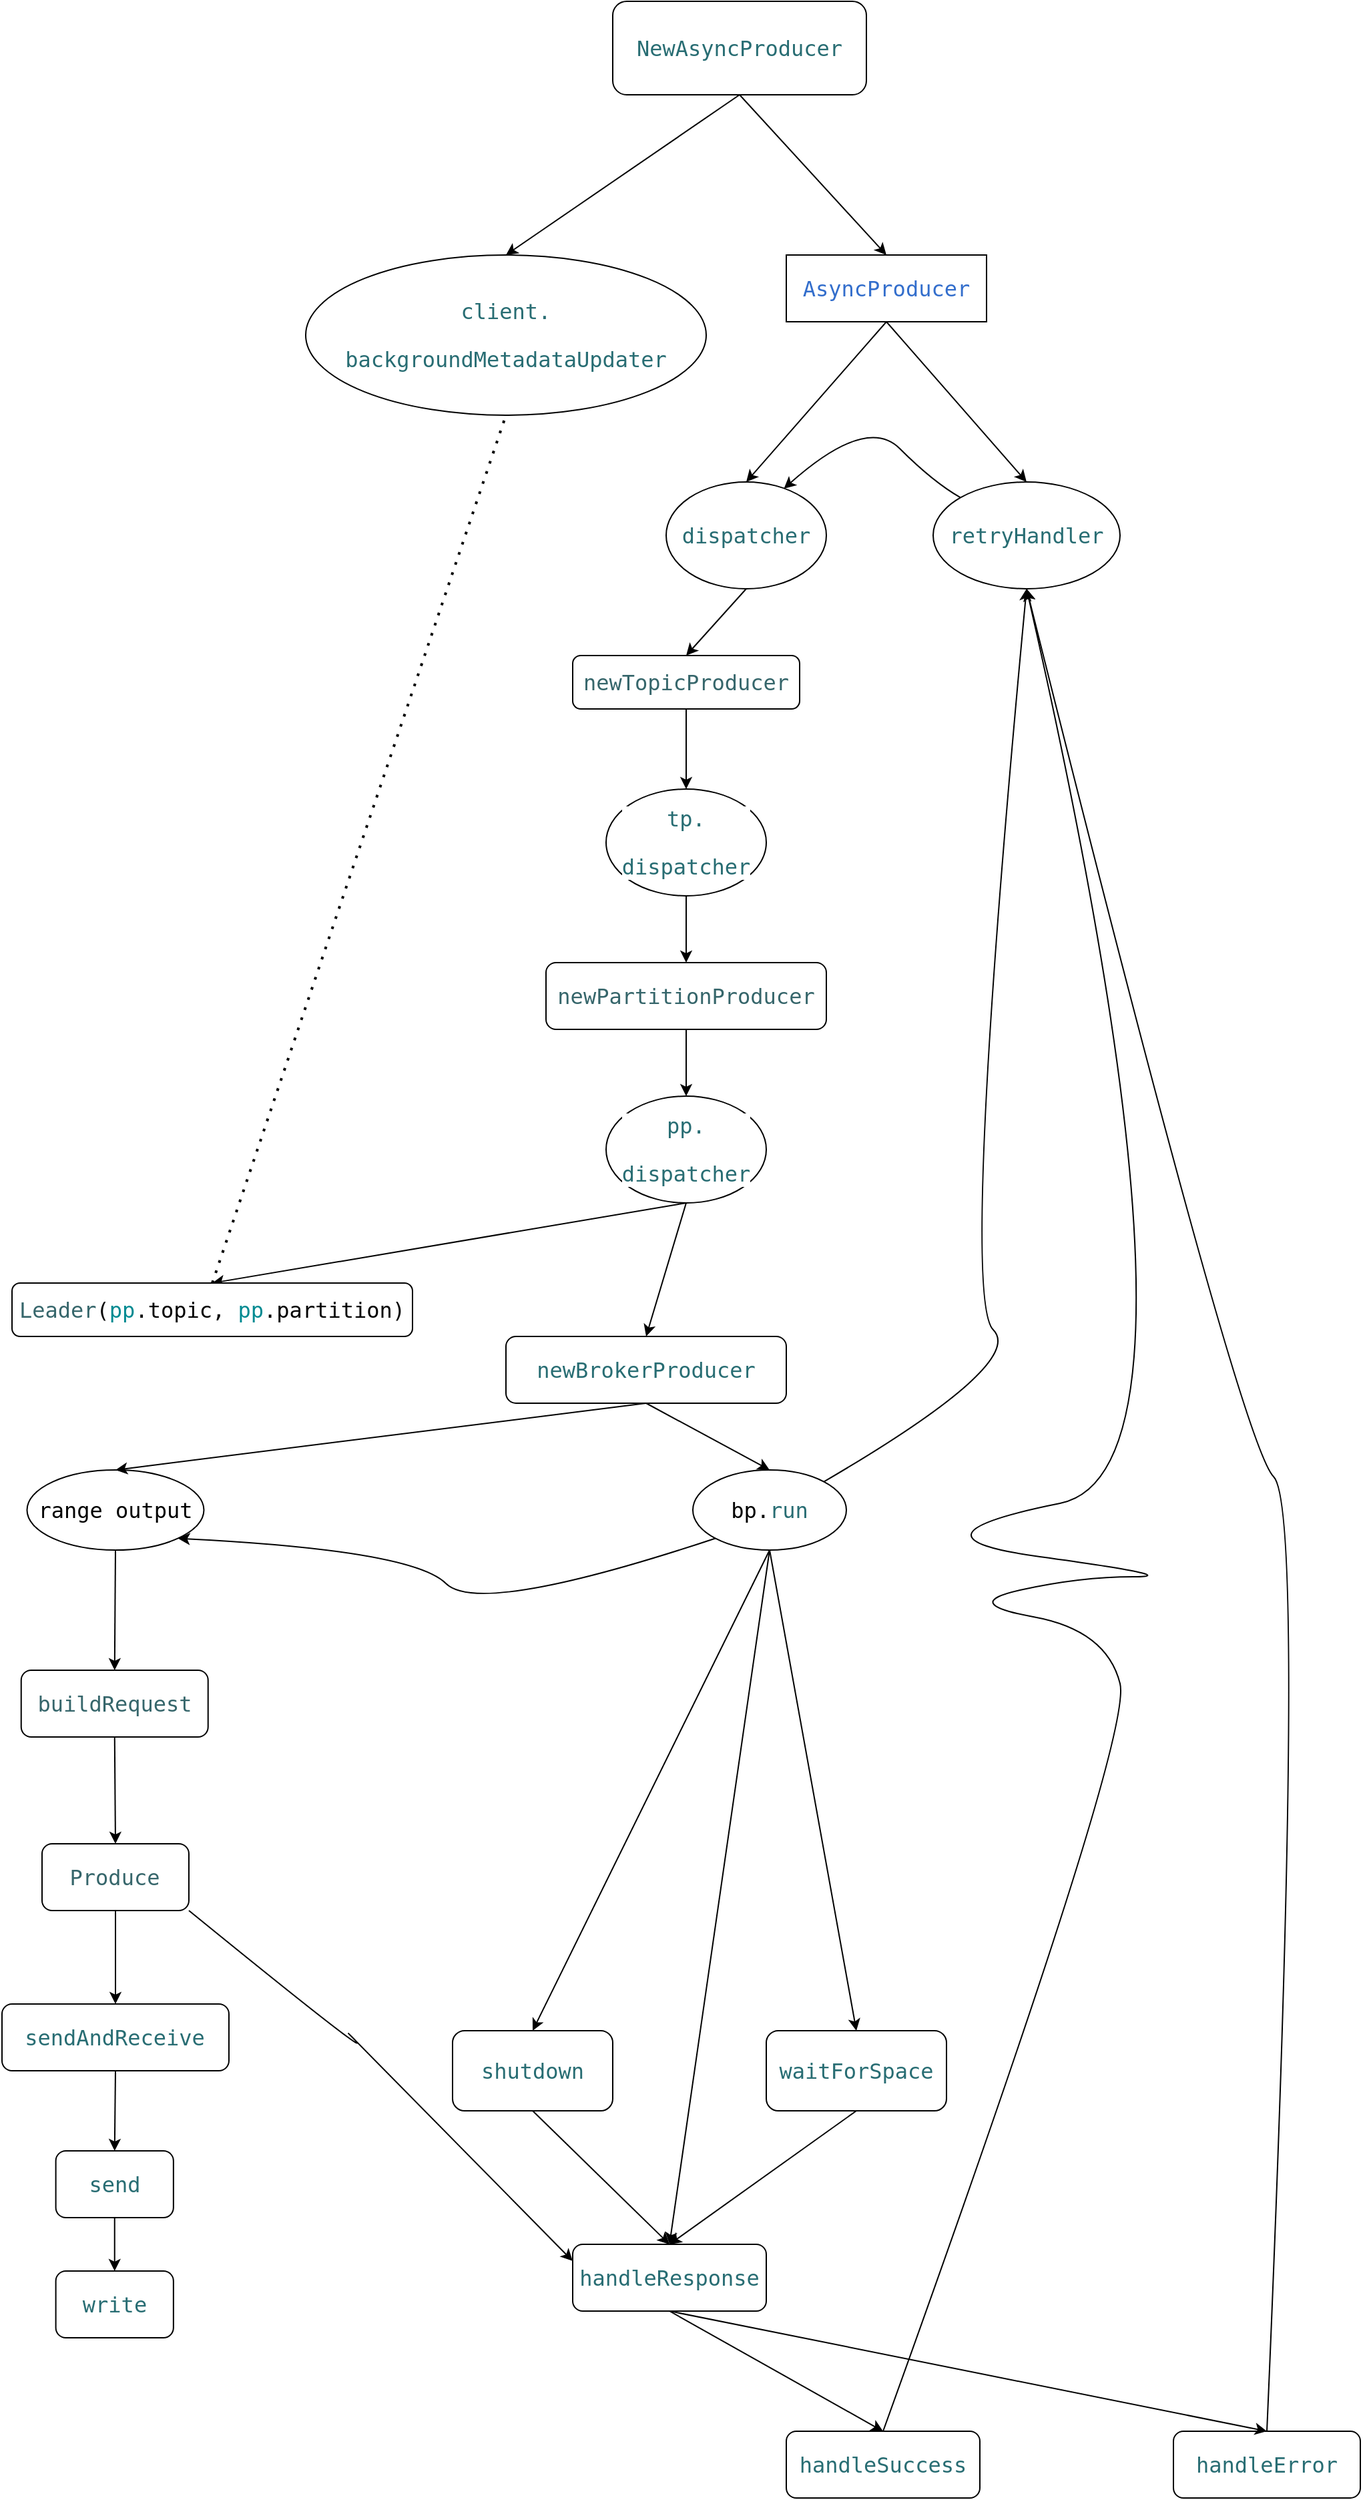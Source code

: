 <mxfile>
    <diagram id="D2zlMJdhEgF943jAQdoD" name="Page-1">
        <mxGraphModel dx="2470" dy="976" grid="1" gridSize="10" guides="1" tooltips="1" connect="1" arrows="1" fold="1" page="1" pageScale="1" pageWidth="850" pageHeight="1100" math="0" shadow="0">
            <root>
                <mxCell id="0"/>
                <mxCell id="1" parent="0"/>
                <mxCell id="2" value="&lt;pre style=&quot;background-color: #ffffff ; color: #080808 ; font-family: &amp;#34;fira code&amp;#34; , monospace ; font-size: 12.0pt&quot;&gt;&lt;span style=&quot;color: #336ecc&quot;&gt;AsyncProducer&lt;/span&gt;&lt;/pre&gt;" style="rounded=0;whiteSpace=wrap;html=1;" parent="1" vertex="1">
                    <mxGeometry x="370" y="270" width="150" height="50" as="geometry"/>
                </mxCell>
                <mxCell id="3" value="&lt;pre style=&quot;background-color: #ffffff ; color: #080808 ; font-family: &amp;#34;fira code&amp;#34; , monospace ; font-size: 12.0pt&quot;&gt;&lt;span style=&quot;color: #286d73&quot;&gt;client.&lt;/span&gt;&lt;/pre&gt;&lt;pre style=&quot;background-color: #ffffff ; color: #080808 ; font-family: &amp;#34;fira code&amp;#34; , monospace ; font-size: 12.0pt&quot;&gt;&lt;span style=&quot;color: #286d73&quot;&gt;backgroundMetadataUpdater&lt;/span&gt;&lt;/pre&gt;" style="ellipse;whiteSpace=wrap;html=1;fontSize=14;" parent="1" vertex="1">
                    <mxGeometry x="10" y="270" width="300" height="120" as="geometry"/>
                </mxCell>
                <mxCell id="4" value="&lt;pre style=&quot;background-color: #ffffff ; color: #080808 ; font-family: &amp;#34;fira code&amp;#34; , monospace ; font-size: 12.0pt&quot;&gt;&lt;span style=&quot;color: #286d73&quot;&gt;dispatcher&lt;/span&gt;&lt;/pre&gt;" style="ellipse;whiteSpace=wrap;html=1;fontSize=14;" parent="1" vertex="1">
                    <mxGeometry x="280" y="440" width="120" height="80" as="geometry"/>
                </mxCell>
                <mxCell id="5" value="&lt;pre style=&quot;background-color: #ffffff ; color: #080808 ; font-family: &amp;#34;fira code&amp;#34; , monospace ; font-size: 12.0pt&quot;&gt;&lt;span style=&quot;color: #286d73&quot;&gt;retryHandler&lt;/span&gt;&lt;/pre&gt;" style="ellipse;whiteSpace=wrap;html=1;fontSize=14;" parent="1" vertex="1">
                    <mxGeometry x="480" y="440" width="140" height="80" as="geometry"/>
                </mxCell>
                <mxCell id="6" value="" style="endArrow=classic;html=1;fontSize=14;entryX=0.5;entryY=0;entryDx=0;entryDy=0;exitX=0.5;exitY=1;exitDx=0;exitDy=0;" parent="1" source="2" target="4" edge="1">
                    <mxGeometry width="50" height="50" relative="1" as="geometry">
                        <mxPoint x="260" y="430" as="sourcePoint"/>
                        <mxPoint x="310" y="380" as="targetPoint"/>
                    </mxGeometry>
                </mxCell>
                <mxCell id="7" value="" style="endArrow=classic;html=1;fontSize=14;exitX=0.5;exitY=1;exitDx=0;exitDy=0;entryX=0.5;entryY=0;entryDx=0;entryDy=0;" parent="1" source="2" target="5" edge="1">
                    <mxGeometry width="50" height="50" relative="1" as="geometry">
                        <mxPoint x="470" y="420" as="sourcePoint"/>
                        <mxPoint x="520" y="370" as="targetPoint"/>
                    </mxGeometry>
                </mxCell>
                <mxCell id="8" value="&lt;pre style=&quot;background-color: #ffffff ; color: #080808 ; font-family: &amp;#34;fira code&amp;#34; , monospace ; font-size: 12.0pt&quot;&gt;&lt;span style=&quot;color: #286d73&quot;&gt;NewAsyncProducer&lt;/span&gt;&lt;/pre&gt;" style="rounded=1;whiteSpace=wrap;html=1;fontSize=14;" parent="1" vertex="1">
                    <mxGeometry x="240" y="80" width="190" height="70" as="geometry"/>
                </mxCell>
                <mxCell id="9" value="" style="endArrow=classic;html=1;fontSize=14;entryX=0.5;entryY=0;entryDx=0;entryDy=0;exitX=0.5;exitY=1;exitDx=0;exitDy=0;" parent="1" source="8" target="3" edge="1">
                    <mxGeometry width="50" height="50" relative="1" as="geometry">
                        <mxPoint x="270" y="230" as="sourcePoint"/>
                        <mxPoint x="320" y="180" as="targetPoint"/>
                    </mxGeometry>
                </mxCell>
                <mxCell id="10" value="" style="endArrow=classic;html=1;fontSize=14;exitX=0.5;exitY=1;exitDx=0;exitDy=0;entryX=0.5;entryY=0;entryDx=0;entryDy=0;" parent="1" source="8" target="2" edge="1">
                    <mxGeometry width="50" height="50" relative="1" as="geometry">
                        <mxPoint x="440" y="200" as="sourcePoint"/>
                        <mxPoint x="490" y="150" as="targetPoint"/>
                    </mxGeometry>
                </mxCell>
                <mxCell id="11" value="" style="curved=1;endArrow=classic;html=1;fontSize=14;entryX=0.735;entryY=0.063;entryDx=0;entryDy=0;entryPerimeter=0;exitX=0;exitY=0;exitDx=0;exitDy=0;" parent="1" source="5" target="4" edge="1">
                    <mxGeometry width="50" height="50" relative="1" as="geometry">
                        <mxPoint x="430" y="440" as="sourcePoint"/>
                        <mxPoint x="480" y="390" as="targetPoint"/>
                        <Array as="points">
                            <mxPoint x="480" y="440"/>
                            <mxPoint x="430" y="390"/>
                        </Array>
                    </mxGeometry>
                </mxCell>
                <mxCell id="13" value="&lt;pre style=&quot;background-color: #ffffff ; color: #080808 ; font-family: &amp;#34;fira code&amp;#34; , monospace ; font-size: 12.0pt&quot;&gt;&lt;span style=&quot;color: #36666b&quot;&gt;newTopicProducer&lt;/span&gt;&lt;/pre&gt;" style="rounded=1;whiteSpace=wrap;html=1;fontSize=14;" parent="1" vertex="1">
                    <mxGeometry x="210" y="570" width="170" height="40" as="geometry"/>
                </mxCell>
                <mxCell id="14" value="" style="endArrow=classic;html=1;fontSize=14;exitX=0.5;exitY=1;exitDx=0;exitDy=0;entryX=0.5;entryY=0;entryDx=0;entryDy=0;" parent="1" source="4" target="13" edge="1">
                    <mxGeometry width="50" height="50" relative="1" as="geometry">
                        <mxPoint x="130" y="550" as="sourcePoint"/>
                        <mxPoint x="180" y="500" as="targetPoint"/>
                    </mxGeometry>
                </mxCell>
                <mxCell id="15" value="&lt;pre style=&quot;background-color: #ffffff ; color: #080808 ; font-family: &amp;#34;fira code&amp;#34; , monospace ; font-size: 12.0pt&quot;&gt;&lt;span style=&quot;color: #286d73&quot;&gt;tp.&lt;/span&gt;&lt;/pre&gt;&lt;pre style=&quot;background-color: #ffffff ; color: #080808 ; font-family: &amp;#34;fira code&amp;#34; , monospace ; font-size: 12.0pt&quot;&gt;&lt;span style=&quot;color: #286d73&quot;&gt;dispatcher&lt;/span&gt;&lt;/pre&gt;" style="ellipse;whiteSpace=wrap;html=1;fontSize=14;" parent="1" vertex="1">
                    <mxGeometry x="235" y="670" width="120" height="80" as="geometry"/>
                </mxCell>
                <mxCell id="16" value="" style="endArrow=classic;html=1;fontSize=14;exitX=0.5;exitY=1;exitDx=0;exitDy=0;entryX=0.5;entryY=0;entryDx=0;entryDy=0;" parent="1" source="13" target="15" edge="1">
                    <mxGeometry width="50" height="50" relative="1" as="geometry">
                        <mxPoint x="50" y="750" as="sourcePoint"/>
                        <mxPoint x="100" y="700" as="targetPoint"/>
                    </mxGeometry>
                </mxCell>
                <mxCell id="17" value="&lt;pre style=&quot;background-color: #ffffff ; color: #080808 ; font-family: &amp;#34;fira code&amp;#34; , monospace ; font-size: 12.0pt&quot;&gt;&lt;pre style=&quot;font-family: &amp;#34;fira code&amp;#34; , monospace ; font-size: 12pt&quot;&gt;&lt;span style=&quot;color: #36666b&quot;&gt;newPartitionProducer&lt;/span&gt;&lt;/pre&gt;&lt;/pre&gt;" style="rounded=1;whiteSpace=wrap;html=1;fontSize=14;" parent="1" vertex="1">
                    <mxGeometry x="190" y="800" width="210" height="50" as="geometry"/>
                </mxCell>
                <mxCell id="18" value="&lt;pre style=&quot;background-color: #ffffff ; color: #080808 ; font-family: &amp;#34;fira code&amp;#34; , monospace ; font-size: 12.0pt&quot;&gt;&lt;span style=&quot;color: #286d73&quot;&gt;pp.&lt;/span&gt;&lt;/pre&gt;&lt;pre style=&quot;background-color: #ffffff ; color: #080808 ; font-family: &amp;#34;fira code&amp;#34; , monospace ; font-size: 12.0pt&quot;&gt;&lt;span style=&quot;color: #286d73&quot;&gt;dispatcher&lt;/span&gt;&lt;/pre&gt;" style="ellipse;whiteSpace=wrap;html=1;fontSize=14;" parent="1" vertex="1">
                    <mxGeometry x="235" y="900" width="120" height="80" as="geometry"/>
                </mxCell>
                <mxCell id="19" value="" style="endArrow=classic;html=1;fontSize=14;exitX=0.5;exitY=1;exitDx=0;exitDy=0;entryX=0.5;entryY=0;entryDx=0;entryDy=0;" parent="1" source="15" target="17" edge="1">
                    <mxGeometry width="50" height="50" relative="1" as="geometry">
                        <mxPoint x="100" y="770" as="sourcePoint"/>
                        <mxPoint x="150" y="720" as="targetPoint"/>
                    </mxGeometry>
                </mxCell>
                <mxCell id="20" value="" style="endArrow=classic;html=1;fontSize=14;exitX=0.5;exitY=1;exitDx=0;exitDy=0;entryX=0.5;entryY=0;entryDx=0;entryDy=0;" parent="1" source="17" target="18" edge="1">
                    <mxGeometry width="50" height="50" relative="1" as="geometry">
                        <mxPoint x="80" y="950" as="sourcePoint"/>
                        <mxPoint x="130" y="900" as="targetPoint"/>
                    </mxGeometry>
                </mxCell>
                <mxCell id="25" value="" style="endArrow=classic;html=1;fontSize=14;exitX=0.5;exitY=1;exitDx=0;exitDy=0;entryX=0.5;entryY=0;entryDx=0;entryDy=0;" parent="1" source="18" target="26" edge="1">
                    <mxGeometry width="50" height="50" relative="1" as="geometry">
                        <mxPoint x="150" y="980" as="sourcePoint"/>
                        <mxPoint x="297.5" y="1030" as="targetPoint"/>
                    </mxGeometry>
                </mxCell>
                <mxCell id="26" value="&lt;pre style=&quot;background-color: #ffffff ; color: #080808 ; font-family: &amp;#34;fira code&amp;#34; , monospace ; font-size: 12.0pt&quot;&gt;&lt;span style=&quot;color: #36666b&quot;&gt;Leader&lt;/span&gt;(&lt;span style=&quot;color: #008a91&quot;&gt;pp&lt;/span&gt;.&lt;span style=&quot;color: #000000&quot;&gt;topic&lt;/span&gt;, &lt;span style=&quot;color: #008a91&quot;&gt;pp&lt;/span&gt;.&lt;span style=&quot;color: #000000&quot;&gt;partition&lt;/span&gt;)&lt;/pre&gt;" style="rounded=1;whiteSpace=wrap;html=1;fontSize=14;" parent="1" vertex="1">
                    <mxGeometry x="-210" y="1040" width="300" height="40" as="geometry"/>
                </mxCell>
                <mxCell id="27" value="" style="endArrow=none;dashed=1;html=1;dashPattern=1 3;strokeWidth=2;fontSize=14;exitX=0.5;exitY=0;exitDx=0;exitDy=0;entryX=0.5;entryY=1;entryDx=0;entryDy=0;" parent="1" source="26" target="3" edge="1">
                    <mxGeometry width="50" height="50" relative="1" as="geometry">
                        <mxPoint x="20" y="990" as="sourcePoint"/>
                        <mxPoint x="70" y="940" as="targetPoint"/>
                    </mxGeometry>
                </mxCell>
                <mxCell id="28" value="&lt;pre style=&quot;background-color: #ffffff ; color: #080808 ; font-family: &amp;#34;fira code&amp;#34; , monospace ; font-size: 12.0pt&quot;&gt;&lt;pre style=&quot;font-family: &amp;#34;fira code&amp;#34; , monospace ; font-size: 12pt&quot;&gt;&lt;pre style=&quot;font-family: &amp;#34;fira code&amp;#34; , monospace ; font-size: 12pt&quot;&gt;&lt;span style=&quot;color: #286d73&quot;&gt;newBrokerProducer&lt;/span&gt;&lt;/pre&gt;&lt;/pre&gt;&lt;/pre&gt;" style="rounded=1;whiteSpace=wrap;html=1;fontSize=14;" parent="1" vertex="1">
                    <mxGeometry x="160" y="1080" width="210" height="50" as="geometry"/>
                </mxCell>
                <mxCell id="29" value="&lt;pre style=&quot;background-color: #ffffff ; color: #080808 ; font-family: &amp;#34;fira code&amp;#34; , monospace ; font-size: 12.0pt&quot;&gt;&lt;span style=&quot;color: #000000&quot;&gt;bp&lt;/span&gt;.&lt;span style=&quot;color: #286d73&quot;&gt;run&lt;/span&gt;&lt;/pre&gt;" style="ellipse;whiteSpace=wrap;html=1;fontSize=14;" parent="1" vertex="1">
                    <mxGeometry x="300" y="1180" width="115" height="60" as="geometry"/>
                </mxCell>
                <mxCell id="30" value="" style="endArrow=classic;html=1;fontSize=14;exitX=0.5;exitY=1;exitDx=0;exitDy=0;entryX=0.5;entryY=0;entryDx=0;entryDy=0;" parent="1" source="18" target="28" edge="1">
                    <mxGeometry width="50" height="50" relative="1" as="geometry">
                        <mxPoint x="400" y="1040" as="sourcePoint"/>
                        <mxPoint x="450" y="990" as="targetPoint"/>
                    </mxGeometry>
                </mxCell>
                <mxCell id="31" value="" style="endArrow=classic;html=1;fontSize=14;exitX=0.5;exitY=1;exitDx=0;exitDy=0;entryX=0.5;entryY=0;entryDx=0;entryDy=0;" parent="1" source="28" target="29" edge="1">
                    <mxGeometry width="50" height="50" relative="1" as="geometry">
                        <mxPoint x="270" y="1200" as="sourcePoint"/>
                        <mxPoint x="320" y="1150" as="targetPoint"/>
                    </mxGeometry>
                </mxCell>
                <mxCell id="32" value="&lt;pre style=&quot;background-color: rgb(255 , 255 , 255) ; font-family: &amp;#34;fira code&amp;#34; , monospace ; font-size: 12pt&quot;&gt;range output&lt;/pre&gt;" style="ellipse;whiteSpace=wrap;html=1;fontSize=14;" parent="1" vertex="1">
                    <mxGeometry x="-198.76" y="1180" width="132.5" height="60" as="geometry"/>
                </mxCell>
                <mxCell id="33" value="" style="endArrow=classic;html=1;fontSize=14;exitX=0.5;exitY=1;exitDx=0;exitDy=0;entryX=0.5;entryY=0;entryDx=0;entryDy=0;" parent="1" source="28" target="32" edge="1">
                    <mxGeometry width="50" height="50" relative="1" as="geometry">
                        <mxPoint x="460" y="1170" as="sourcePoint"/>
                        <mxPoint x="510" y="1120" as="targetPoint"/>
                    </mxGeometry>
                </mxCell>
                <mxCell id="34" value="&lt;pre style=&quot;background-color: #ffffff ; color: #080808 ; font-family: &amp;#34;fira code&amp;#34; , monospace ; font-size: 12.0pt&quot;&gt;&lt;pre style=&quot;font-family: &amp;#34;fira code&amp;#34; , monospace ; font-size: 12pt&quot;&gt;&lt;pre style=&quot;font-family: &amp;#34;fira code&amp;#34; , monospace ; font-size: 12pt&quot;&gt;&lt;pre style=&quot;font-family: &amp;#34;fira code&amp;#34; , monospace ; font-size: 12pt&quot;&gt;&lt;span style=&quot;color: #36666b&quot;&gt;buildRequest&lt;/span&gt;&lt;/pre&gt;&lt;/pre&gt;&lt;/pre&gt;&lt;/pre&gt;" style="rounded=1;whiteSpace=wrap;html=1;fontSize=14;" parent="1" vertex="1">
                    <mxGeometry x="-203.13" y="1330" width="140" height="50" as="geometry"/>
                </mxCell>
                <mxCell id="35" value="&lt;pre style=&quot;background-color: #ffffff ; color: #080808 ; font-family: &amp;#34;fira code&amp;#34; , monospace ; font-size: 12.0pt&quot;&gt;&lt;pre style=&quot;font-family: &amp;#34;fira code&amp;#34; , monospace ; font-size: 12pt&quot;&gt;&lt;pre style=&quot;font-family: &amp;#34;fira code&amp;#34; , monospace ; font-size: 12pt&quot;&gt;&lt;pre style=&quot;font-family: &amp;#34;fira code&amp;#34; , monospace ; font-size: 12pt&quot;&gt;&lt;pre style=&quot;font-family: &amp;#34;fira code&amp;#34; , monospace ; font-size: 12pt&quot;&gt;&lt;span style=&quot;color: #36666b&quot;&gt;Produce&lt;/span&gt;&lt;/pre&gt;&lt;/pre&gt;&lt;/pre&gt;&lt;/pre&gt;&lt;/pre&gt;" style="rounded=1;whiteSpace=wrap;html=1;fontSize=14;" parent="1" vertex="1">
                    <mxGeometry x="-187.51" y="1460" width="110" height="50" as="geometry"/>
                </mxCell>
                <mxCell id="36" value="" style="endArrow=classic;html=1;fontSize=14;exitX=0.5;exitY=1;exitDx=0;exitDy=0;entryX=0.5;entryY=0;entryDx=0;entryDy=0;" parent="1" source="34" target="35" edge="1">
                    <mxGeometry width="50" height="50" relative="1" as="geometry">
                        <mxPoint x="-186.26" y="1480" as="sourcePoint"/>
                        <mxPoint x="-136.26" y="1430" as="targetPoint"/>
                    </mxGeometry>
                </mxCell>
                <mxCell id="37" value="" style="endArrow=classic;html=1;fontSize=14;exitX=0.5;exitY=1;exitDx=0;exitDy=0;entryX=0.5;entryY=0;entryDx=0;entryDy=0;" parent="1" source="32" target="34" edge="1">
                    <mxGeometry width="50" height="50" relative="1" as="geometry">
                        <mxPoint x="-146.26" y="1370" as="sourcePoint"/>
                        <mxPoint x="-96.26" y="1320" as="targetPoint"/>
                    </mxGeometry>
                </mxCell>
                <mxCell id="38" value="" style="curved=1;endArrow=classic;html=1;fontSize=14;exitX=1;exitY=0;exitDx=0;exitDy=0;entryX=0.5;entryY=1;entryDx=0;entryDy=0;" parent="1" source="29" target="5" edge="1">
                    <mxGeometry width="50" height="50" relative="1" as="geometry">
                        <mxPoint x="500" y="1100" as="sourcePoint"/>
                        <mxPoint x="550" y="1050" as="targetPoint"/>
                        <Array as="points">
                            <mxPoint x="550" y="1100"/>
                            <mxPoint x="500" y="1050"/>
                        </Array>
                    </mxGeometry>
                </mxCell>
                <mxCell id="39" value="&lt;pre style=&quot;background-color: #ffffff ; color: #080808 ; font-family: &amp;#34;fira code&amp;#34; , monospace ; font-size: 12.0pt&quot;&gt;&lt;pre style=&quot;font-family: &amp;#34;fira code&amp;#34; , monospace ; font-size: 12pt&quot;&gt;&lt;pre style=&quot;font-family: &amp;#34;fira code&amp;#34; , monospace ; font-size: 12pt&quot;&gt;&lt;pre style=&quot;font-family: &amp;#34;fira code&amp;#34; , monospace ; font-size: 12pt&quot;&gt;&lt;span style=&quot;color: #286d73&quot;&gt;handleError&lt;/span&gt;&lt;/pre&gt;&lt;/pre&gt;&lt;/pre&gt;&lt;/pre&gt;" style="rounded=1;whiteSpace=wrap;html=1;fontSize=14;" parent="1" vertex="1">
                    <mxGeometry x="660" y="1900" width="140" height="50" as="geometry"/>
                </mxCell>
                <mxCell id="40" value="&lt;pre style=&quot;background-color: #ffffff ; color: #080808 ; font-family: &amp;#34;fira code&amp;#34; , monospace ; font-size: 12.0pt&quot;&gt;&lt;pre style=&quot;font-family: &amp;#34;fira code&amp;#34; , monospace ; font-size: 12pt&quot;&gt;&lt;pre style=&quot;font-family: &amp;#34;fira code&amp;#34; , monospace ; font-size: 12pt&quot;&gt;&lt;pre style=&quot;font-family: &amp;#34;fira code&amp;#34; , monospace ; font-size: 12pt&quot;&gt;&lt;span style=&quot;color: #286d73&quot;&gt;handleSuccess&lt;/span&gt;&lt;/pre&gt;&lt;/pre&gt;&lt;/pre&gt;&lt;/pre&gt;" style="rounded=1;whiteSpace=wrap;html=1;fontSize=14;" parent="1" vertex="1">
                    <mxGeometry x="370" y="1900" width="145" height="50" as="geometry"/>
                </mxCell>
                <mxCell id="41" value="" style="curved=1;endArrow=classic;html=1;fontSize=14;exitX=0.5;exitY=0;exitDx=0;exitDy=0;entryX=0.5;entryY=1;entryDx=0;entryDy=0;" parent="1" source="40" target="5" edge="1">
                    <mxGeometry width="50" height="50" relative="1" as="geometry">
                        <mxPoint x="450" y="1280" as="sourcePoint"/>
                        <mxPoint x="500" y="1230" as="targetPoint"/>
                        <Array as="points">
                            <mxPoint x="630" y="1380"/>
                            <mxPoint x="610" y="1300"/>
                            <mxPoint x="500" y="1280"/>
                            <mxPoint x="590" y="1260"/>
                            <mxPoint x="670" y="1260"/>
                            <mxPoint x="450" y="1230"/>
                            <mxPoint x="700" y="1180"/>
                        </Array>
                    </mxGeometry>
                </mxCell>
                <mxCell id="42" value="" style="curved=1;endArrow=classic;html=1;fontSize=14;entryX=0.5;entryY=1;entryDx=0;entryDy=0;exitX=0.5;exitY=0;exitDx=0;exitDy=0;" parent="1" source="39" target="5" edge="1">
                    <mxGeometry width="50" height="50" relative="1" as="geometry">
                        <mxPoint x="710" y="1210" as="sourcePoint"/>
                        <mxPoint x="760" y="1160" as="targetPoint"/>
                        <Array as="points">
                            <mxPoint x="760" y="1210"/>
                            <mxPoint x="710" y="1160"/>
                        </Array>
                    </mxGeometry>
                </mxCell>
                <mxCell id="43" value="&lt;pre style=&quot;background-color: #ffffff ; color: #080808 ; font-family: &amp;#34;fira code&amp;#34; , monospace ; font-size: 12.0pt&quot;&gt;&lt;pre style=&quot;font-family: &amp;#34;fira code&amp;#34; , monospace ; font-size: 12pt&quot;&gt;&lt;pre style=&quot;font-family: &amp;#34;fira code&amp;#34; , monospace ; font-size: 12pt&quot;&gt;&lt;pre style=&quot;font-family: &amp;#34;fira code&amp;#34; , monospace ; font-size: 12pt&quot;&gt;&lt;pre style=&quot;font-family: &amp;#34;fira code&amp;#34; , monospace ; font-size: 12pt&quot;&gt;&lt;span style=&quot;color: #286d73&quot;&gt;handleResponse&lt;/span&gt;&lt;/pre&gt;&lt;/pre&gt;&lt;/pre&gt;&lt;/pre&gt;&lt;/pre&gt;" style="rounded=1;whiteSpace=wrap;html=1;fontSize=14;" parent="1" vertex="1">
                    <mxGeometry x="210" y="1760" width="145" height="50" as="geometry"/>
                </mxCell>
                <mxCell id="44" value="" style="endArrow=classic;html=1;fontSize=14;entryX=0.5;entryY=0;entryDx=0;entryDy=0;exitX=0.5;exitY=1;exitDx=0;exitDy=0;" parent="1" source="43" target="40" edge="1">
                    <mxGeometry width="50" height="50" relative="1" as="geometry">
                        <mxPoint x="510" y="1280" as="sourcePoint"/>
                        <mxPoint x="560" y="1230" as="targetPoint"/>
                    </mxGeometry>
                </mxCell>
                <mxCell id="45" value="" style="endArrow=classic;html=1;fontSize=14;exitX=0.5;exitY=1;exitDx=0;exitDy=0;entryX=0.5;entryY=0;entryDx=0;entryDy=0;" parent="1" source="43" target="39" edge="1">
                    <mxGeometry width="50" height="50" relative="1" as="geometry">
                        <mxPoint x="630" y="1290" as="sourcePoint"/>
                        <mxPoint x="680" y="1240" as="targetPoint"/>
                    </mxGeometry>
                </mxCell>
                <mxCell id="46" value="" style="endArrow=classic;html=1;fontSize=14;exitX=0.5;exitY=1;exitDx=0;exitDy=0;entryX=0.5;entryY=0;entryDx=0;entryDy=0;" parent="1" source="29" target="43" edge="1">
                    <mxGeometry width="50" height="50" relative="1" as="geometry">
                        <mxPoint x="360" y="1350" as="sourcePoint"/>
                        <mxPoint x="410" y="1300" as="targetPoint"/>
                    </mxGeometry>
                </mxCell>
                <mxCell id="47" value="&lt;pre style=&quot;background-color: #ffffff ; color: #080808 ; font-family: &amp;#34;fira code&amp;#34; , monospace ; font-size: 12.0pt&quot;&gt;&lt;span style=&quot;color: #286d73&quot;&gt;shutdown&lt;/span&gt;&lt;/pre&gt;" style="rounded=1;whiteSpace=wrap;html=1;fontSize=14;" parent="1" vertex="1">
                    <mxGeometry x="120" y="1600" width="120" height="60" as="geometry"/>
                </mxCell>
                <mxCell id="48" value="" style="endArrow=classic;html=1;fontSize=14;entryX=0.5;entryY=0;entryDx=0;entryDy=0;exitX=0.5;exitY=1;exitDx=0;exitDy=0;" parent="1" source="29" target="47" edge="1">
                    <mxGeometry width="50" height="50" relative="1" as="geometry">
                        <mxPoint x="340" y="1420" as="sourcePoint"/>
                        <mxPoint x="390" y="1370" as="targetPoint"/>
                    </mxGeometry>
                </mxCell>
                <mxCell id="49" value="&lt;pre style=&quot;background-color: #ffffff ; color: #080808 ; font-family: &amp;#34;fira code&amp;#34; , monospace ; font-size: 12.0pt&quot;&gt;&lt;pre style=&quot;font-family: &amp;#34;fira code&amp;#34; , monospace ; font-size: 12pt&quot;&gt;&lt;span style=&quot;color: #286d73&quot;&gt;waitForSpace&lt;/span&gt;&lt;/pre&gt;&lt;/pre&gt;" style="rounded=1;whiteSpace=wrap;html=1;fontSize=14;" parent="1" vertex="1">
                    <mxGeometry x="355" y="1600" width="135" height="60" as="geometry"/>
                </mxCell>
                <mxCell id="50" value="" style="endArrow=classic;html=1;fontSize=14;exitX=0.5;exitY=1;exitDx=0;exitDy=0;entryX=0.5;entryY=0;entryDx=0;entryDy=0;" parent="1" source="29" target="49" edge="1">
                    <mxGeometry width="50" height="50" relative="1" as="geometry">
                        <mxPoint x="390" y="1420" as="sourcePoint"/>
                        <mxPoint x="440" y="1370" as="targetPoint"/>
                    </mxGeometry>
                </mxCell>
                <mxCell id="51" value="" style="endArrow=classic;html=1;fontSize=14;entryX=0.5;entryY=0;entryDx=0;entryDy=0;exitX=0.5;exitY=1;exitDx=0;exitDy=0;" parent="1" source="49" target="43" edge="1">
                    <mxGeometry width="50" height="50" relative="1" as="geometry">
                        <mxPoint x="500" y="1670" as="sourcePoint"/>
                        <mxPoint x="550" y="1620" as="targetPoint"/>
                    </mxGeometry>
                </mxCell>
                <mxCell id="52" value="" style="endArrow=classic;html=1;fontSize=14;entryX=0.5;entryY=0;entryDx=0;entryDy=0;exitX=0.5;exitY=1;exitDx=0;exitDy=0;" parent="1" source="47" target="43" edge="1">
                    <mxGeometry width="50" height="50" relative="1" as="geometry">
                        <mxPoint x="150" y="1750" as="sourcePoint"/>
                        <mxPoint x="200" y="1700" as="targetPoint"/>
                    </mxGeometry>
                </mxCell>
                <mxCell id="53" value="&lt;pre style=&quot;background-color: #ffffff ; color: #080808 ; font-family: &amp;#34;fira code&amp;#34; , monospace ; font-size: 12.0pt&quot;&gt;&lt;pre style=&quot;font-family: &amp;#34;fira code&amp;#34; , monospace ; font-size: 12pt&quot;&gt;&lt;pre style=&quot;font-family: &amp;#34;fira code&amp;#34; , monospace ; font-size: 12pt&quot;&gt;&lt;pre style=&quot;font-family: &amp;#34;fira code&amp;#34; , monospace ; font-size: 12pt&quot;&gt;&lt;pre style=&quot;font-family: &amp;#34;fira code&amp;#34; , monospace ; font-size: 12pt&quot;&gt;&lt;pre style=&quot;font-family: &amp;#34;fira code&amp;#34; , monospace ; font-size: 12pt&quot;&gt;&lt;span style=&quot;color: #286d73&quot;&gt;sendAndReceive&lt;/span&gt;&lt;/pre&gt;&lt;/pre&gt;&lt;/pre&gt;&lt;/pre&gt;&lt;/pre&gt;&lt;/pre&gt;" style="rounded=1;whiteSpace=wrap;html=1;fontSize=14;" vertex="1" parent="1">
                    <mxGeometry x="-217.51" y="1580" width="170" height="50" as="geometry"/>
                </mxCell>
                <mxCell id="54" value="" style="endArrow=classic;html=1;exitX=0.5;exitY=1;exitDx=0;exitDy=0;entryX=0.5;entryY=0;entryDx=0;entryDy=0;" edge="1" parent="1" source="35" target="53">
                    <mxGeometry width="50" height="50" relative="1" as="geometry">
                        <mxPoint x="-350" y="1580" as="sourcePoint"/>
                        <mxPoint x="-300" y="1530" as="targetPoint"/>
                    </mxGeometry>
                </mxCell>
                <mxCell id="55" value="&lt;pre style=&quot;background-color: #ffffff ; color: #080808 ; font-family: &amp;#34;fira code&amp;#34; , monospace ; font-size: 12.0pt&quot;&gt;&lt;pre style=&quot;font-family: &amp;#34;fira code&amp;#34; , monospace ; font-size: 12pt&quot;&gt;&lt;pre style=&quot;font-family: &amp;#34;fira code&amp;#34; , monospace ; font-size: 12pt&quot;&gt;&lt;pre style=&quot;font-family: &amp;#34;fira code&amp;#34; , monospace ; font-size: 12pt&quot;&gt;&lt;pre style=&quot;font-family: &amp;#34;fira code&amp;#34; , monospace ; font-size: 12pt&quot;&gt;&lt;pre style=&quot;font-family: &amp;#34;fira code&amp;#34; , monospace ; font-size: 12pt&quot;&gt;&lt;span style=&quot;color: #286d73&quot;&gt;send&lt;/span&gt;&lt;/pre&gt;&lt;/pre&gt;&lt;/pre&gt;&lt;/pre&gt;&lt;/pre&gt;&lt;/pre&gt;" style="rounded=1;whiteSpace=wrap;html=1;fontSize=14;" vertex="1" parent="1">
                    <mxGeometry x="-177.2" y="1690" width="88.13" height="50" as="geometry"/>
                </mxCell>
                <mxCell id="56" value="" style="endArrow=classic;html=1;exitX=0.5;exitY=1;exitDx=0;exitDy=0;entryX=0.5;entryY=0;entryDx=0;entryDy=0;" edge="1" parent="1" source="53" target="55">
                    <mxGeometry width="50" height="50" relative="1" as="geometry">
                        <mxPoint x="-260" y="1690" as="sourcePoint"/>
                        <mxPoint x="-210" y="1640" as="targetPoint"/>
                    </mxGeometry>
                </mxCell>
                <mxCell id="57" value="&lt;pre style=&quot;background-color: #ffffff ; color: #080808 ; font-family: &amp;#34;fira code&amp;#34; , monospace ; font-size: 12.0pt&quot;&gt;&lt;pre style=&quot;font-family: &amp;#34;fira code&amp;#34; , monospace ; font-size: 12pt&quot;&gt;&lt;pre style=&quot;font-family: &amp;#34;fira code&amp;#34; , monospace ; font-size: 12pt&quot;&gt;&lt;pre style=&quot;font-family: &amp;#34;fira code&amp;#34; , monospace ; font-size: 12pt&quot;&gt;&lt;pre style=&quot;font-family: &amp;#34;fira code&amp;#34; , monospace ; font-size: 12pt&quot;&gt;&lt;pre style=&quot;font-family: &amp;#34;fira code&amp;#34; , monospace ; font-size: 12pt&quot;&gt;&lt;span style=&quot;color: #286d73&quot;&gt;write&lt;/span&gt;&lt;/pre&gt;&lt;/pre&gt;&lt;/pre&gt;&lt;/pre&gt;&lt;/pre&gt;&lt;/pre&gt;" style="rounded=1;whiteSpace=wrap;html=1;fontSize=14;" vertex="1" parent="1">
                    <mxGeometry x="-177.2" y="1780" width="88.13" height="50" as="geometry"/>
                </mxCell>
                <mxCell id="58" value="" style="endArrow=classic;html=1;exitX=0.5;exitY=1;exitDx=0;exitDy=0;" edge="1" parent="1" source="55" target="57">
                    <mxGeometry width="50" height="50" relative="1" as="geometry">
                        <mxPoint x="-250" y="1800" as="sourcePoint"/>
                        <mxPoint x="-200" y="1750" as="targetPoint"/>
                    </mxGeometry>
                </mxCell>
                <mxCell id="60" value="" style="curved=1;endArrow=classic;html=1;exitX=0;exitY=1;exitDx=0;exitDy=0;entryX=1;entryY=1;entryDx=0;entryDy=0;" edge="1" parent="1" source="29" target="32">
                    <mxGeometry width="50" height="50" relative="1" as="geometry">
                        <mxPoint x="90" y="1290" as="sourcePoint"/>
                        <mxPoint x="140" y="1240" as="targetPoint"/>
                        <Array as="points">
                            <mxPoint x="140" y="1290"/>
                            <mxPoint x="90" y="1240"/>
                        </Array>
                    </mxGeometry>
                </mxCell>
                <mxCell id="63" value="" style="curved=1;endArrow=classic;html=1;exitX=1;exitY=1;exitDx=0;exitDy=0;entryX=0;entryY=0.25;entryDx=0;entryDy=0;" edge="1" parent="1" source="35" target="43">
                    <mxGeometry width="50" height="50" relative="1" as="geometry">
                        <mxPoint x="20" y="1630" as="sourcePoint"/>
                        <mxPoint x="70" y="1580" as="targetPoint"/>
                        <Array as="points">
                            <mxPoint x="70" y="1630"/>
                            <mxPoint x="20" y="1580"/>
                        </Array>
                    </mxGeometry>
                </mxCell>
            </root>
        </mxGraphModel>
    </diagram>
</mxfile>